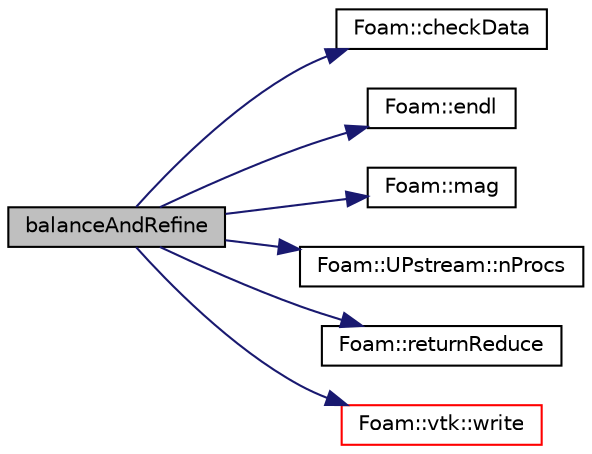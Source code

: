 digraph "balanceAndRefine"
{
  bgcolor="transparent";
  edge [fontname="Helvetica",fontsize="10",labelfontname="Helvetica",labelfontsize="10"];
  node [fontname="Helvetica",fontsize="10",shape=record];
  rankdir="LR";
  Node1 [label="balanceAndRefine",height=0.2,width=0.4,color="black", fillcolor="grey75", style="filled" fontcolor="black"];
  Node1 -> Node2 [color="midnightblue",fontsize="10",style="solid",fontname="Helvetica"];
  Node2 [label="Foam::checkData",height=0.2,width=0.4,color="black",URL="$namespaceFoam.html#ac7ee3b57a297e452e16d8ae61ceba1d4",tooltip="Check if fields are good to use (available at all times) "];
  Node1 -> Node3 [color="midnightblue",fontsize="10",style="solid",fontname="Helvetica"];
  Node3 [label="Foam::endl",height=0.2,width=0.4,color="black",URL="$namespaceFoam.html#a2db8fe02a0d3909e9351bb4275b23ce4",tooltip="Add newline and flush stream. "];
  Node1 -> Node4 [color="midnightblue",fontsize="10",style="solid",fontname="Helvetica"];
  Node4 [label="Foam::mag",height=0.2,width=0.4,color="black",URL="$namespaceFoam.html#a834bb6faa2fd38f3b65634f2e1987e97"];
  Node1 -> Node5 [color="midnightblue",fontsize="10",style="solid",fontname="Helvetica"];
  Node5 [label="Foam::UPstream::nProcs",height=0.2,width=0.4,color="black",URL="$classFoam_1_1UPstream.html#aada0e04d8127eda8ee95be0772754a4f",tooltip="Number of processes in parallel run. "];
  Node1 -> Node6 [color="midnightblue",fontsize="10",style="solid",fontname="Helvetica"];
  Node6 [label="Foam::returnReduce",height=0.2,width=0.4,color="black",URL="$namespaceFoam.html#a8d528a67d2a9c6fe4fb94bc86872624b"];
  Node1 -> Node7 [color="midnightblue",fontsize="10",style="solid",fontname="Helvetica"];
  Node7 [label="Foam::vtk::write",height=0.2,width=0.4,color="red",URL="$namespaceFoam_1_1vtk.html#a5ddab0eba69f47ec148a4a5f9d8f334a",tooltip="Component-wise write of a value (N times) "];
}
